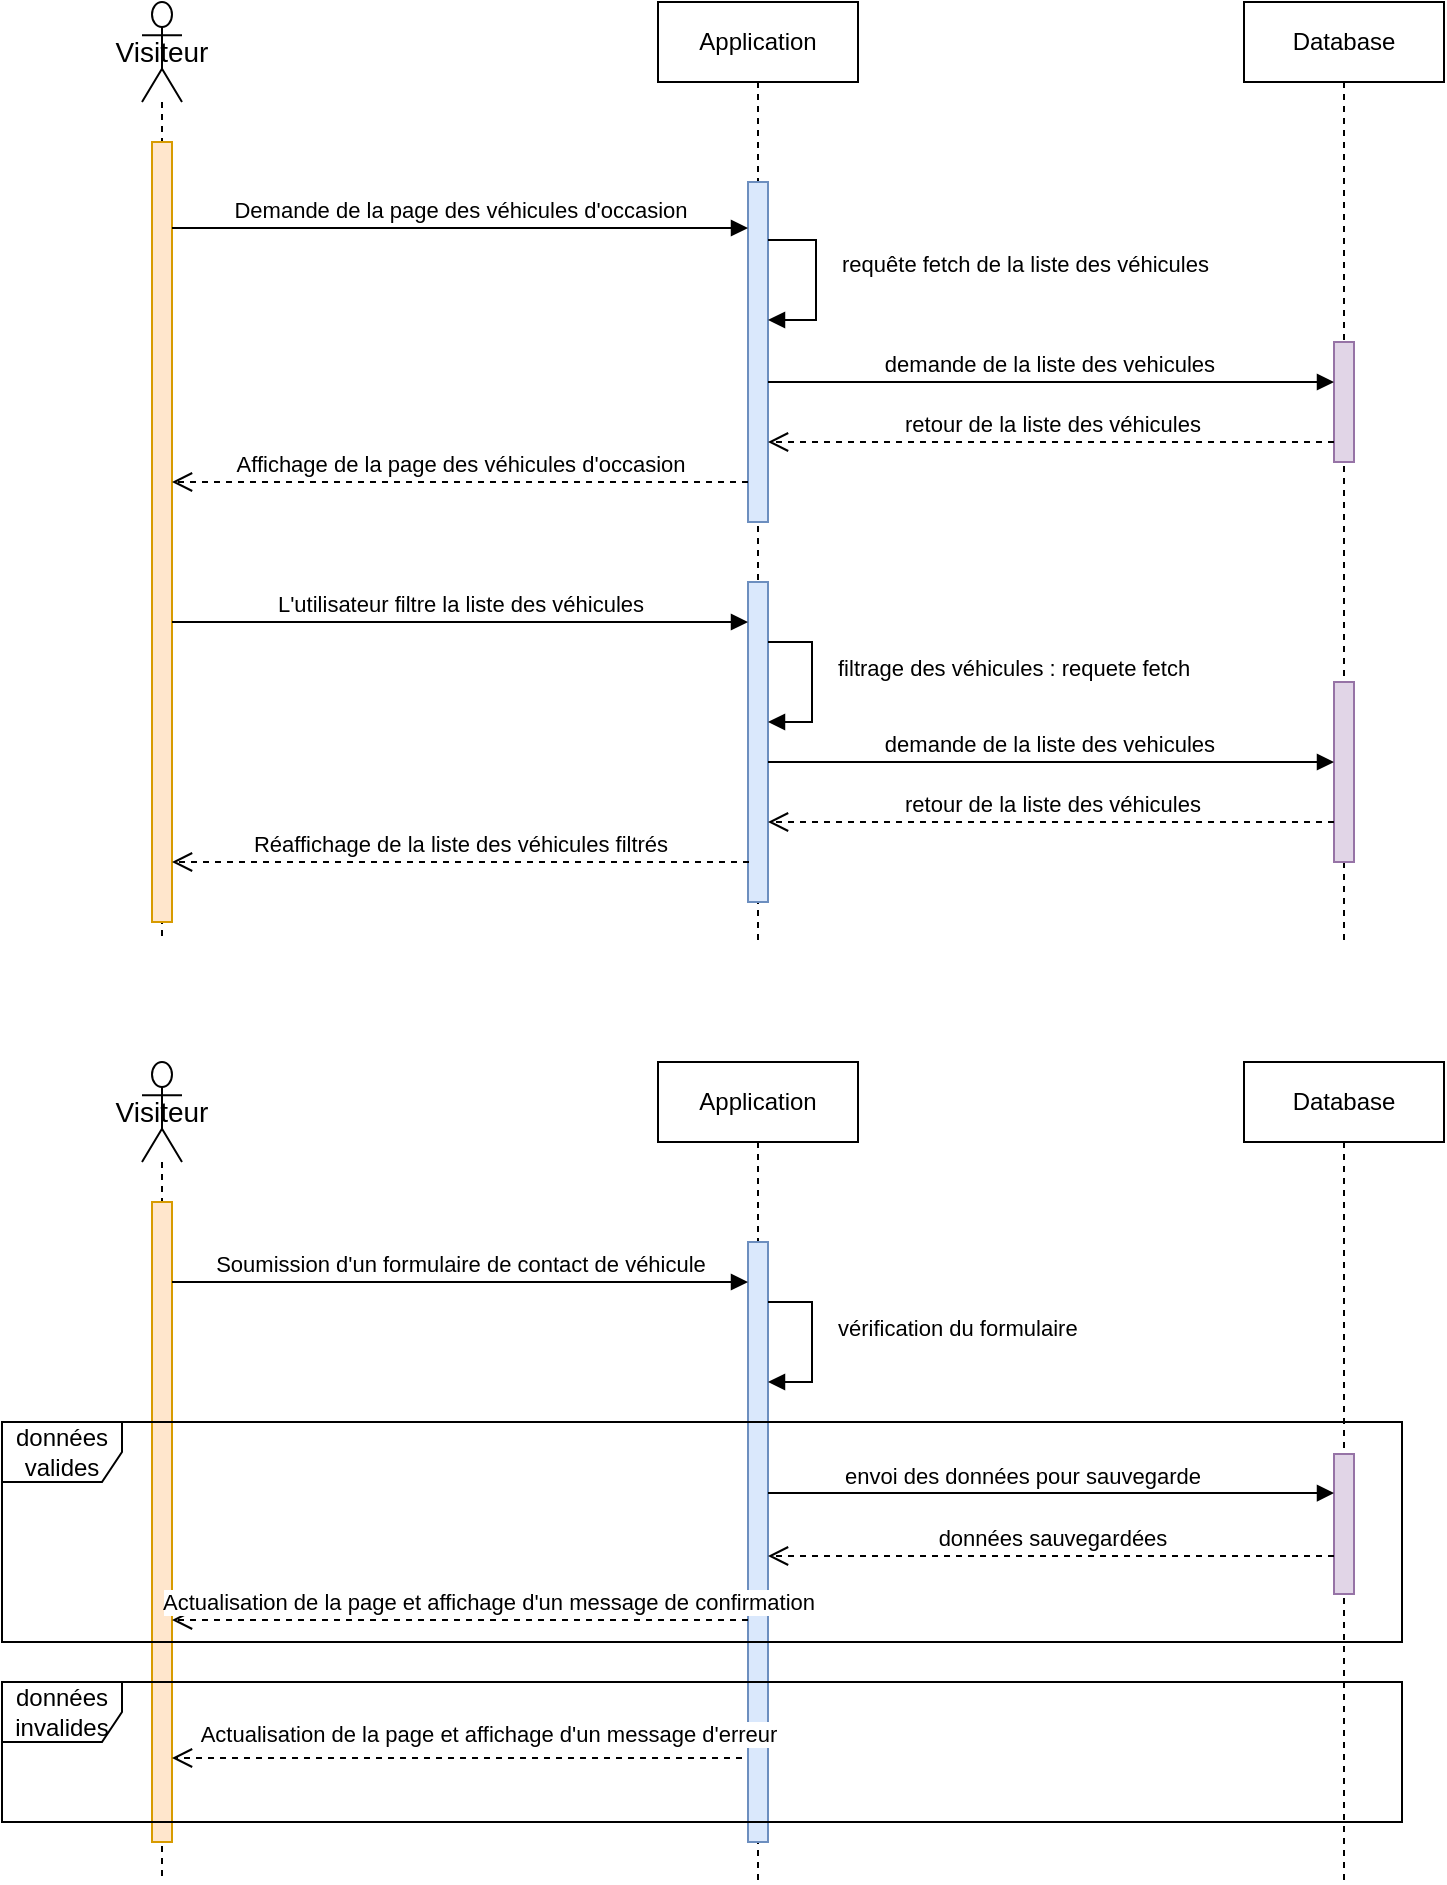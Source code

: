 <mxfile version="23.1.5" type="device">
  <diagram name="Page-1" id="VNXcfkbYEXvpR4YsD0s-">
    <mxGraphModel dx="1026" dy="743" grid="1" gridSize="10" guides="1" tooltips="1" connect="1" arrows="1" fold="1" page="1" pageScale="1" pageWidth="827" pageHeight="1169" math="0" shadow="0">
      <root>
        <mxCell id="0" />
        <mxCell id="1" parent="0" />
        <mxCell id="Vn9umDjE4MvJT5pGu6KD-4" value="Visiteur" style="shape=umlLifeline;perimeter=lifelinePerimeter;whiteSpace=wrap;html=1;container=1;dropTarget=0;collapsible=0;recursiveResize=0;outlineConnect=0;portConstraint=eastwest;newEdgeStyle={&quot;curved&quot;:0,&quot;rounded&quot;:0};participant=umlActor;size=50;align=center;fontSize=14;" parent="1" vertex="1">
          <mxGeometry x="90" y="40" width="20" height="470" as="geometry" />
        </mxCell>
        <mxCell id="Vn9umDjE4MvJT5pGu6KD-47" value="" style="html=1;points=[[0,0,0,0,5],[0,1,0,0,-5],[1,0,0,0,5],[1,1,0,0,-5]];perimeter=orthogonalPerimeter;outlineConnect=0;targetShapes=umlLifeline;portConstraint=eastwest;newEdgeStyle={&quot;curved&quot;:0,&quot;rounded&quot;:0};labelBackgroundColor=none;fillColor=#ffe6cc;strokeColor=#d79b00;" parent="Vn9umDjE4MvJT5pGu6KD-4" vertex="1">
          <mxGeometry x="5" y="70" width="10" height="390" as="geometry" />
        </mxCell>
        <mxCell id="Vn9umDjE4MvJT5pGu6KD-5" value="Application" style="shape=umlLifeline;perimeter=lifelinePerimeter;whiteSpace=wrap;html=1;container=1;dropTarget=0;collapsible=0;recursiveResize=0;outlineConnect=0;portConstraint=eastwest;newEdgeStyle={&quot;curved&quot;:0,&quot;rounded&quot;:0};" parent="1" vertex="1">
          <mxGeometry x="348" y="40" width="100" height="470" as="geometry" />
        </mxCell>
        <mxCell id="Vn9umDjE4MvJT5pGu6KD-13" value="" style="html=1;points=[[0,0,0,0,5],[0,1,0,0,-5],[1,0,0,0,5],[1,1,0,0,-5]];perimeter=orthogonalPerimeter;outlineConnect=0;targetShapes=umlLifeline;portConstraint=eastwest;newEdgeStyle={&quot;curved&quot;:0,&quot;rounded&quot;:0};fillColor=#dae8fc;strokeColor=#6c8ebf;" parent="Vn9umDjE4MvJT5pGu6KD-5" vertex="1">
          <mxGeometry x="45" y="90" width="10" height="170" as="geometry" />
        </mxCell>
        <mxCell id="Vn9umDjE4MvJT5pGu6KD-24" value="requête fetch de la liste des véhicules" style="html=1;align=left;spacingLeft=2;endArrow=block;rounded=0;edgeStyle=orthogonalEdgeStyle;curved=0;rounded=0;" parent="Vn9umDjE4MvJT5pGu6KD-5" edge="1">
          <mxGeometry x="-0.184" y="9" relative="1" as="geometry">
            <mxPoint x="55" y="119" as="sourcePoint" />
            <Array as="points">
              <mxPoint x="79" y="119" />
              <mxPoint x="79" y="159" />
            </Array>
            <mxPoint x="55" y="159" as="targetPoint" />
            <mxPoint as="offset" />
          </mxGeometry>
        </mxCell>
        <mxCell id="Vn9umDjE4MvJT5pGu6KD-25" value="" style="html=1;points=[[0,0,0,0,5],[0,1,0,0,-5],[1,0,0,0,5],[1,1,0,0,-5]];perimeter=orthogonalPerimeter;outlineConnect=0;targetShapes=umlLifeline;portConstraint=eastwest;newEdgeStyle={&quot;curved&quot;:0,&quot;rounded&quot;:0};fillColor=#dae8fc;strokeColor=#6c8ebf;" parent="Vn9umDjE4MvJT5pGu6KD-5" vertex="1">
          <mxGeometry x="45" y="290" width="10" height="160" as="geometry" />
        </mxCell>
        <mxCell id="Vn9umDjE4MvJT5pGu6KD-27" value="filtrage des véhicules : requete fetch" style="html=1;align=left;spacingLeft=2;endArrow=block;rounded=0;edgeStyle=orthogonalEdgeStyle;curved=0;rounded=0;" parent="Vn9umDjE4MvJT5pGu6KD-5" edge="1">
          <mxGeometry x="-0.184" y="9" relative="1" as="geometry">
            <mxPoint x="55" y="320" as="sourcePoint" />
            <Array as="points">
              <mxPoint x="77" y="320" />
              <mxPoint x="77" y="360" />
            </Array>
            <mxPoint x="55" y="360" as="targetPoint" />
            <mxPoint as="offset" />
          </mxGeometry>
        </mxCell>
        <mxCell id="Vn9umDjE4MvJT5pGu6KD-7" value="Database" style="shape=umlLifeline;perimeter=lifelinePerimeter;whiteSpace=wrap;html=1;container=1;dropTarget=0;collapsible=0;recursiveResize=0;outlineConnect=0;portConstraint=eastwest;newEdgeStyle={&quot;curved&quot;:0,&quot;rounded&quot;:0};" parent="1" vertex="1">
          <mxGeometry x="641" y="40" width="100" height="470" as="geometry" />
        </mxCell>
        <mxCell id="Vn9umDjE4MvJT5pGu6KD-17" value="" style="html=1;points=[[0,0,0,0,5],[0,1,0,0,-5],[1,0,0,0,5],[1,1,0,0,-5]];perimeter=orthogonalPerimeter;outlineConnect=0;targetShapes=umlLifeline;portConstraint=eastwest;newEdgeStyle={&quot;curved&quot;:0,&quot;rounded&quot;:0};fillColor=#e1d5e7;strokeColor=#9673a6;" parent="Vn9umDjE4MvJT5pGu6KD-7" vertex="1">
          <mxGeometry x="45" y="170" width="10" height="60" as="geometry" />
        </mxCell>
        <mxCell id="WyXcLjYPZOlFibcYT7f2-1" value="" style="html=1;points=[[0,0,0,0,5],[0,1,0,0,-5],[1,0,0,0,5],[1,1,0,0,-5]];perimeter=orthogonalPerimeter;outlineConnect=0;targetShapes=umlLifeline;portConstraint=eastwest;newEdgeStyle={&quot;curved&quot;:0,&quot;rounded&quot;:0};fillColor=#e1d5e7;strokeColor=#9673a6;" vertex="1" parent="Vn9umDjE4MvJT5pGu6KD-7">
          <mxGeometry x="45" y="340" width="10" height="90" as="geometry" />
        </mxCell>
        <mxCell id="Vn9umDjE4MvJT5pGu6KD-8" value="Demande de la page des véhicules d&#39;occasion" style="html=1;verticalAlign=bottom;endArrow=block;curved=0;rounded=0;spacingLeft=0;horizontal=1;" parent="1" source="Vn9umDjE4MvJT5pGu6KD-47" edge="1">
          <mxGeometry width="80" relative="1" as="geometry">
            <mxPoint x="120" y="153" as="sourcePoint" />
            <mxPoint x="393" y="153" as="targetPoint" />
          </mxGeometry>
        </mxCell>
        <mxCell id="Vn9umDjE4MvJT5pGu6KD-16" value="demande de la liste des vehicules&amp;nbsp;" style="html=1;verticalAlign=bottom;endArrow=block;curved=0;rounded=0;" parent="1" edge="1">
          <mxGeometry width="80" relative="1" as="geometry">
            <mxPoint x="403" y="230" as="sourcePoint" />
            <mxPoint x="686" y="230" as="targetPoint" />
            <Array as="points">
              <mxPoint x="540" y="230" />
            </Array>
          </mxGeometry>
        </mxCell>
        <mxCell id="Vn9umDjE4MvJT5pGu6KD-18" value="retour de la liste des véhicules" style="html=1;verticalAlign=bottom;endArrow=open;dashed=1;endSize=8;curved=0;rounded=0;" parent="1" edge="1">
          <mxGeometry relative="1" as="geometry">
            <mxPoint x="686" y="260" as="sourcePoint" />
            <mxPoint x="403" y="260" as="targetPoint" />
          </mxGeometry>
        </mxCell>
        <mxCell id="Vn9umDjE4MvJT5pGu6KD-19" value="Affichage de la page des véhicules d&#39;occasion" style="html=1;verticalAlign=bottom;endArrow=open;dashed=1;endSize=8;curved=0;rounded=0;" parent="1" edge="1">
          <mxGeometry relative="1" as="geometry">
            <mxPoint x="393" y="280" as="sourcePoint" />
            <mxPoint x="105" y="280" as="targetPoint" />
          </mxGeometry>
        </mxCell>
        <mxCell id="Vn9umDjE4MvJT5pGu6KD-26" value="L&#39;utilisateur filtre la liste des véhicules" style="html=1;verticalAlign=bottom;endArrow=block;curved=0;rounded=0;" parent="1" edge="1">
          <mxGeometry width="80" relative="1" as="geometry">
            <mxPoint x="105" y="350" as="sourcePoint" />
            <mxPoint x="393" y="350" as="targetPoint" />
          </mxGeometry>
        </mxCell>
        <mxCell id="Vn9umDjE4MvJT5pGu6KD-28" value="Réaffichage de la liste des véhicules filtrés" style="html=1;verticalAlign=bottom;endArrow=open;dashed=1;endSize=8;curved=0;rounded=0;" parent="1" edge="1">
          <mxGeometry relative="1" as="geometry">
            <mxPoint x="393.5" y="470" as="sourcePoint" />
            <mxPoint x="105" y="470" as="targetPoint" />
          </mxGeometry>
        </mxCell>
        <mxCell id="Vn9umDjE4MvJT5pGu6KD-29" value="Visiteur" style="shape=umlLifeline;perimeter=lifelinePerimeter;whiteSpace=wrap;html=1;container=1;dropTarget=0;collapsible=0;recursiveResize=0;outlineConnect=0;portConstraint=eastwest;newEdgeStyle={&quot;curved&quot;:0,&quot;rounded&quot;:0};participant=umlActor;size=50;align=center;fontSize=14;" parent="1" vertex="1">
          <mxGeometry x="90" y="570" width="20" height="410" as="geometry" />
        </mxCell>
        <mxCell id="Vn9umDjE4MvJT5pGu6KD-48" value="" style="html=1;points=[[0,0,0,0,5],[0,1,0,0,-5],[1,0,0,0,5],[1,1,0,0,-5]];perimeter=orthogonalPerimeter;outlineConnect=0;targetShapes=umlLifeline;portConstraint=eastwest;newEdgeStyle={&quot;curved&quot;:0,&quot;rounded&quot;:0};fillColor=#ffe6cc;strokeColor=#d79b00;" parent="Vn9umDjE4MvJT5pGu6KD-29" vertex="1">
          <mxGeometry x="5" y="70" width="10" height="320" as="geometry" />
        </mxCell>
        <mxCell id="Vn9umDjE4MvJT5pGu6KD-30" value="Application" style="shape=umlLifeline;perimeter=lifelinePerimeter;whiteSpace=wrap;html=1;container=1;dropTarget=0;collapsible=0;recursiveResize=0;outlineConnect=0;portConstraint=eastwest;newEdgeStyle={&quot;curved&quot;:0,&quot;rounded&quot;:0};" parent="1" vertex="1">
          <mxGeometry x="348" y="570" width="100" height="410" as="geometry" />
        </mxCell>
        <mxCell id="Vn9umDjE4MvJT5pGu6KD-31" value="" style="html=1;points=[[0,0,0,0,5],[0,1,0,0,-5],[1,0,0,0,5],[1,1,0,0,-5]];perimeter=orthogonalPerimeter;outlineConnect=0;targetShapes=umlLifeline;portConstraint=eastwest;newEdgeStyle={&quot;curved&quot;:0,&quot;rounded&quot;:0};fillColor=#dae8fc;strokeColor=#6c8ebf;" parent="Vn9umDjE4MvJT5pGu6KD-30" vertex="1">
          <mxGeometry x="45" y="90" width="10" height="300" as="geometry" />
        </mxCell>
        <mxCell id="Vn9umDjE4MvJT5pGu6KD-36" value="Database" style="shape=umlLifeline;perimeter=lifelinePerimeter;whiteSpace=wrap;html=1;container=1;dropTarget=0;collapsible=0;recursiveResize=0;outlineConnect=0;portConstraint=eastwest;newEdgeStyle={&quot;curved&quot;:0,&quot;rounded&quot;:0};" parent="1" vertex="1">
          <mxGeometry x="641" y="570" width="100" height="410" as="geometry" />
        </mxCell>
        <mxCell id="Vn9umDjE4MvJT5pGu6KD-37" value="" style="html=1;points=[[0,0,0,0,5],[0,1,0,0,-5],[1,0,0,0,5],[1,1,0,0,-5]];perimeter=orthogonalPerimeter;outlineConnect=0;targetShapes=umlLifeline;portConstraint=eastwest;newEdgeStyle={&quot;curved&quot;:0,&quot;rounded&quot;:0};fillColor=#e1d5e7;strokeColor=#9673a6;" parent="Vn9umDjE4MvJT5pGu6KD-36" vertex="1">
          <mxGeometry x="45" y="196" width="10" height="70" as="geometry" />
        </mxCell>
        <mxCell id="Vn9umDjE4MvJT5pGu6KD-38" value="Soumission d&#39;un formulaire de contact de véhicule" style="html=1;verticalAlign=bottom;endArrow=block;curved=0;rounded=0;" parent="1" source="Vn9umDjE4MvJT5pGu6KD-48" edge="1">
          <mxGeometry width="80" relative="1" as="geometry">
            <mxPoint x="110" y="680" as="sourcePoint" />
            <mxPoint x="393" y="680" as="targetPoint" />
          </mxGeometry>
        </mxCell>
        <mxCell id="Vn9umDjE4MvJT5pGu6KD-40" value="vérification du formulaire" style="html=1;align=left;spacingLeft=2;endArrow=block;rounded=0;edgeStyle=orthogonalEdgeStyle;curved=0;rounded=0;" parent="1" edge="1">
          <mxGeometry x="-0.184" y="9" relative="1" as="geometry">
            <mxPoint x="403" y="690" as="sourcePoint" />
            <Array as="points">
              <mxPoint x="425" y="690" />
              <mxPoint x="425" y="730" />
            </Array>
            <mxPoint x="403" y="730" as="targetPoint" />
            <mxPoint as="offset" />
          </mxGeometry>
        </mxCell>
        <mxCell id="Vn9umDjE4MvJT5pGu6KD-41" value="envoi des données pour sauvegarde" style="html=1;verticalAlign=bottom;endArrow=block;curved=0;rounded=0;" parent="1" edge="1">
          <mxGeometry x="-0.102" width="80" relative="1" as="geometry">
            <mxPoint x="403" y="785.55" as="sourcePoint" />
            <mxPoint x="686" y="785.55" as="targetPoint" />
            <mxPoint as="offset" />
          </mxGeometry>
        </mxCell>
        <mxCell id="Vn9umDjE4MvJT5pGu6KD-42" value="données valides" style="shape=umlFrame;whiteSpace=wrap;html=1;pointerEvents=0;" parent="1" vertex="1">
          <mxGeometry x="20" y="750" width="700" height="110" as="geometry" />
        </mxCell>
        <mxCell id="Vn9umDjE4MvJT5pGu6KD-43" value="données sauvegardées" style="html=1;verticalAlign=bottom;endArrow=open;dashed=1;endSize=8;curved=0;rounded=0;" parent="1" edge="1">
          <mxGeometry relative="1" as="geometry">
            <mxPoint x="686" y="817" as="sourcePoint" />
            <mxPoint x="403" y="817" as="targetPoint" />
          </mxGeometry>
        </mxCell>
        <mxCell id="Vn9umDjE4MvJT5pGu6KD-44" value="Actualisation de la page et affichage d&#39;un message de confirmation" style="html=1;verticalAlign=bottom;endArrow=open;dashed=1;endSize=8;curved=0;rounded=0;" parent="1" target="Vn9umDjE4MvJT5pGu6KD-48" edge="1">
          <mxGeometry x="-0.093" relative="1" as="geometry">
            <mxPoint x="393" y="849" as="sourcePoint" />
            <mxPoint x="120" y="849" as="targetPoint" />
            <mxPoint as="offset" />
          </mxGeometry>
        </mxCell>
        <mxCell id="Vn9umDjE4MvJT5pGu6KD-45" value="données invalides" style="shape=umlFrame;whiteSpace=wrap;html=1;pointerEvents=0;" parent="1" vertex="1">
          <mxGeometry x="20" y="880" width="700" height="70" as="geometry" />
        </mxCell>
        <mxCell id="Vn9umDjE4MvJT5pGu6KD-46" value="Actualisation de la page et affichage d&#39;un message d&#39;erreur" style="html=1;verticalAlign=bottom;endArrow=open;dashed=1;endSize=8;curved=0;rounded=0;" parent="1" target="Vn9umDjE4MvJT5pGu6KD-48" edge="1">
          <mxGeometry x="-0.105" y="-3" relative="1" as="geometry">
            <mxPoint x="390" y="918" as="sourcePoint" />
            <mxPoint x="130" y="918" as="targetPoint" />
            <mxPoint as="offset" />
          </mxGeometry>
        </mxCell>
        <mxCell id="WyXcLjYPZOlFibcYT7f2-2" value="demande de la liste des vehicules&amp;nbsp;" style="html=1;verticalAlign=bottom;endArrow=block;curved=0;rounded=0;" edge="1" parent="1" source="Vn9umDjE4MvJT5pGu6KD-25" target="WyXcLjYPZOlFibcYT7f2-1">
          <mxGeometry width="80" relative="1" as="geometry">
            <mxPoint x="400" y="420" as="sourcePoint" />
            <mxPoint x="683" y="420" as="targetPoint" />
            <Array as="points">
              <mxPoint x="537" y="420" />
            </Array>
          </mxGeometry>
        </mxCell>
        <mxCell id="WyXcLjYPZOlFibcYT7f2-3" value="retour de la liste des véhicules" style="html=1;verticalAlign=bottom;endArrow=open;dashed=1;endSize=8;curved=0;rounded=0;" edge="1" parent="1">
          <mxGeometry relative="1" as="geometry">
            <mxPoint x="686" y="450" as="sourcePoint" />
            <mxPoint x="403" y="450" as="targetPoint" />
          </mxGeometry>
        </mxCell>
      </root>
    </mxGraphModel>
  </diagram>
</mxfile>
